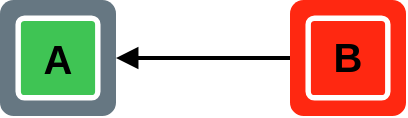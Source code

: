 <mxfile version="14.8.3" type="device"><diagram id="zT0x2EUBPOLTbzJRWMHI" name="Page-1"><mxGraphModel dx="1251" dy="661" grid="1" gridSize="10" guides="1" tooltips="1" connect="1" arrows="1" fold="1" page="1" pageScale="1" pageWidth="1169" pageHeight="827" math="0" shadow="0"><root><mxCell id="0"/><mxCell id="1" parent="0"/><mxCell id="bWsQJPo1H20G9b3dVrOj-1" value="" style="group" parent="1" vertex="1" connectable="0"><mxGeometry x="300" y="236" width="58" height="58" as="geometry"/></mxCell><mxCell id="bWsQJPo1H20G9b3dVrOj-2" value="" style="shape=image;imageAspect=0;aspect=fixed;verticalLabelPosition=bottom;verticalAlign=top;image=data:image/svg+xml,PHN2ZyB4bWxucz0iaHR0cDovL3d3dy53My5vcmcvMjAwMC9zdmciIHdpZHRoPSIxMjgiIGhlaWdodD0iMTI4IiB2aWV3Qm94PSIwIDAgMTI4IDEyOCIgZmlsbD0ibm9uZSI+JiN4YTs8cmVjdCB3aWR0aD0iMTI4IiBoZWlnaHQ9IjEyOCIgcng9IjE1IiBmaWxsPSIjRkYyODExIi8+JiN4YTs8cmVjdCB4PSIyMC4wNjY3IiB5PSIyMC4wNjY3IiB3aWR0aD0iODcuODY2NyIgaGVpZ2h0PSI4Ny44NjY3IiByeD0iNyIgZmlsbD0iI0ZGMjgxMSIgc3Ryb2tlPSJ3aGl0ZSIgc3Ryb2tlLXdpZHRoPSI2Ii8+JiN4YTs8L3N2Zz4=;" parent="bWsQJPo1H20G9b3dVrOj-1" vertex="1"><mxGeometry width="58" height="58" as="geometry"/></mxCell><mxCell id="bWsQJPo1H20G9b3dVrOj-3" value="&lt;b&gt;&lt;font style=&quot;font-size: 20px&quot;&gt;B&lt;/font&gt;&lt;/b&gt;" style="text;html=1;strokeColor=none;fillColor=none;align=center;verticalAlign=middle;whiteSpace=wrap;rounded=0;" parent="bWsQJPo1H20G9b3dVrOj-1" vertex="1"><mxGeometry x="9" y="18" width="40" height="20" as="geometry"/></mxCell><mxCell id="bWsQJPo1H20G9b3dVrOj-7" style="edgeStyle=orthogonalEdgeStyle;rounded=0;orthogonalLoop=1;jettySize=auto;html=1;endArrow=block;endFill=1;strokeWidth=2;entryX=1;entryY=0.5;entryDx=0;entryDy=0;" parent="1" source="bWsQJPo1H20G9b3dVrOj-2" target="bWsQJPo1H20G9b3dVrOj-8" edge="1"><mxGeometry x="-35" y="-356" as="geometry"><mxPoint x="213" y="265" as="targetPoint"/></mxGeometry></mxCell><mxCell id="bWsQJPo1H20G9b3dVrOj-9" value="" style="group" connectable="0" vertex="1" parent="1"><mxGeometry x="155" y="236" width="58" height="58" as="geometry"/></mxCell><mxCell id="bWsQJPo1H20G9b3dVrOj-8" value="" style="shape=image;imageAspect=0;aspect=fixed;verticalLabelPosition=bottom;verticalAlign=top;image=data:image/svg+xml,PHN2ZyB4bWxucz0iaHR0cDovL3d3dy53My5vcmcvMjAwMC9zdmciIHdpZHRoPSIxMjgiIGhlaWdodD0iMTI4IiB2aWV3Qm94PSIwIDAgMTI4IDEyOCIgZmlsbD0ibm9uZSI+JiN4YTs8cmVjdCB3aWR0aD0iMTI4IiBoZWlnaHQ9IjEyOCIgcng9IjE1IiBmaWxsPSIjNjY3NzgyIi8+JiN4YTs8cmVjdCB4PSIyMC4wNjY3IiB5PSIyMC4wNjY3IiB3aWR0aD0iODcuODY2NyIgaGVpZ2h0PSI4Ny44NjY3IiByeD0iNyIgZmlsbD0iIzNGQzQ1NCIgc3Ryb2tlPSJ3aGl0ZSIgc3Ryb2tlLXdpZHRoPSI2Ii8+JiN4YTs8L3N2Zz4=;" vertex="1" parent="bWsQJPo1H20G9b3dVrOj-9"><mxGeometry width="58" height="58" as="geometry"/></mxCell><mxCell id="bWsQJPo1H20G9b3dVrOj-6" value="&lt;b&gt;&lt;font style=&quot;font-size: 20px&quot;&gt;A&lt;/font&gt;&lt;/b&gt;" style="text;html=1;strokeColor=none;fillColor=none;align=center;verticalAlign=middle;whiteSpace=wrap;rounded=0;" parent="bWsQJPo1H20G9b3dVrOj-9" vertex="1"><mxGeometry x="9" y="19" width="40" height="20" as="geometry"/></mxCell></root></mxGraphModel></diagram></mxfile>